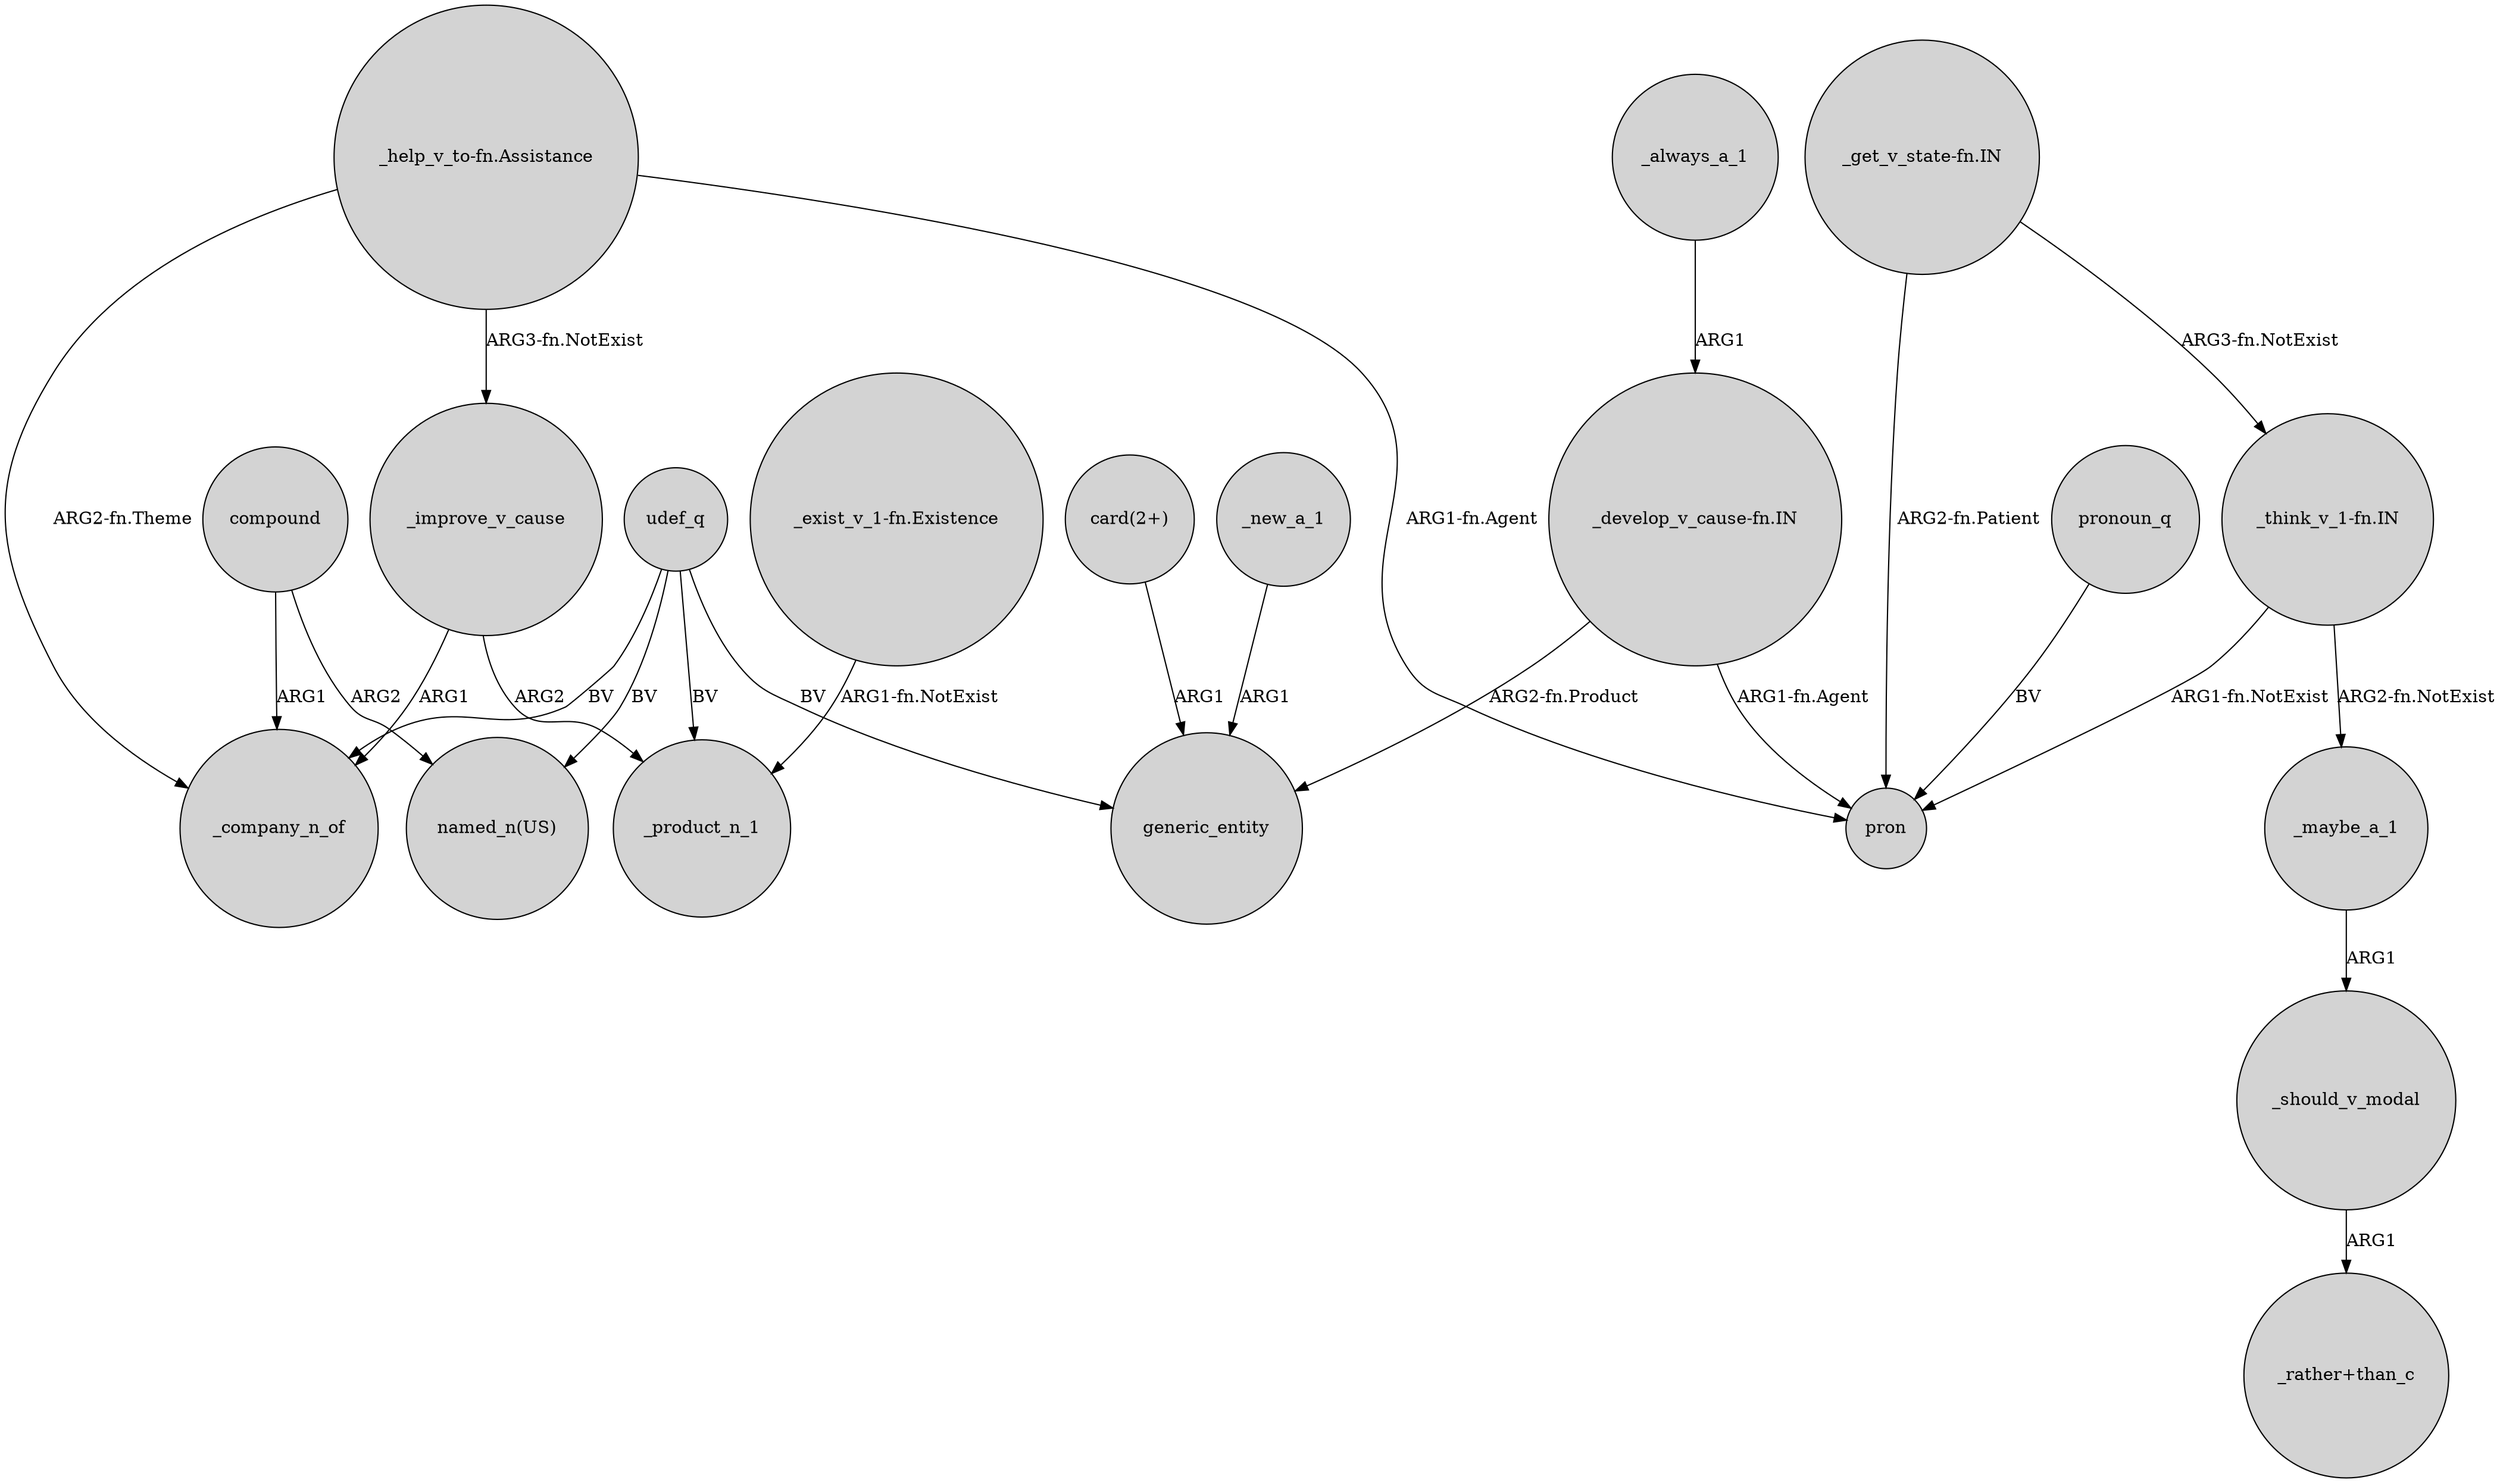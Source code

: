 digraph {
	node [shape=circle style=filled]
	udef_q -> "named_n(US)" [label=BV]
	"_develop_v_cause-fn.IN" -> generic_entity [label="ARG2-fn.Product"]
	udef_q -> generic_entity [label=BV]
	"_think_v_1-fn.IN" -> pron [label="ARG1-fn.NotExist"]
	"_help_v_to-fn.Assistance" -> pron [label="ARG1-fn.Agent"]
	"_help_v_to-fn.Assistance" -> _improve_v_cause [label="ARG3-fn.NotExist"]
	"_develop_v_cause-fn.IN" -> pron [label="ARG1-fn.Agent"]
	"_get_v_state-fn.IN" -> "_think_v_1-fn.IN" [label="ARG3-fn.NotExist"]
	"_get_v_state-fn.IN" -> pron [label="ARG2-fn.Patient"]
	_should_v_modal -> "_rather+than_c" [label=ARG1]
	compound -> "named_n(US)" [label=ARG2]
	_new_a_1 -> generic_entity [label=ARG1]
	"_think_v_1-fn.IN" -> _maybe_a_1 [label="ARG2-fn.NotExist"]
	_always_a_1 -> "_develop_v_cause-fn.IN" [label=ARG1]
	compound -> _company_n_of [label=ARG1]
	pronoun_q -> pron [label=BV]
	"_exist_v_1-fn.Existence" -> _product_n_1 [label="ARG1-fn.NotExist"]
	_improve_v_cause -> _product_n_1 [label=ARG2]
	_maybe_a_1 -> _should_v_modal [label=ARG1]
	"card(2+)" -> generic_entity [label=ARG1]
	udef_q -> _product_n_1 [label=BV]
	"_help_v_to-fn.Assistance" -> _company_n_of [label="ARG2-fn.Theme"]
	_improve_v_cause -> _company_n_of [label=ARG1]
	udef_q -> _company_n_of [label=BV]
}
